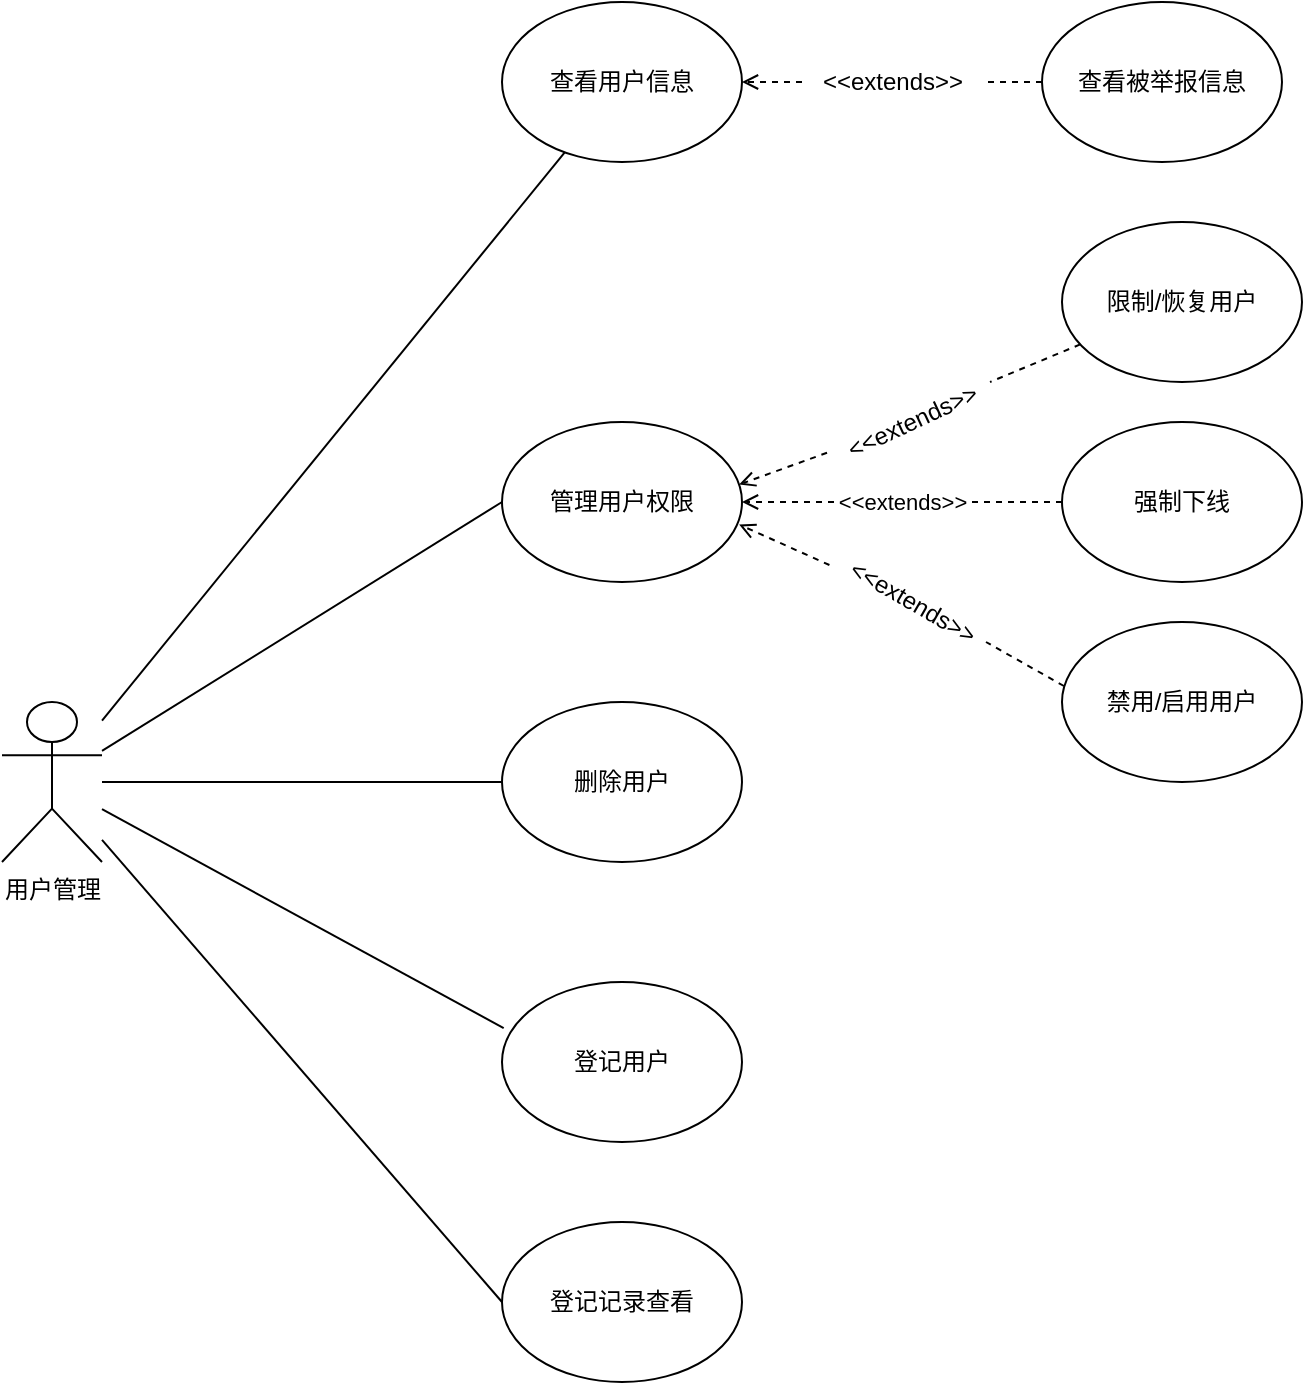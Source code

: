 <mxfile version="13.7.3" type="device"><diagram id="hinbjEr2e3NdaAGUV63y" name="第 1 页"><mxGraphModel dx="1037" dy="609" grid="1" gridSize="10" guides="1" tooltips="1" connect="1" arrows="1" fold="1" page="1" pageScale="1" pageWidth="827" pageHeight="1169" math="0" shadow="0"><root><mxCell id="0"/><mxCell id="1" parent="0"/><mxCell id="nzG32Wpku9eCYv2MsXzg-25" style="edgeStyle=none;rounded=0;orthogonalLoop=1;jettySize=auto;html=1;endArrow=none;endFill=0;entryX=0;entryY=0.5;entryDx=0;entryDy=0;" parent="1" source="nzG32Wpku9eCYv2MsXzg-24" target="nzG32Wpku9eCYv2MsXzg-30" edge="1"><mxGeometry relative="1" as="geometry"><mxPoint x="240" y="380" as="targetPoint"/></mxGeometry></mxCell><mxCell id="nzG32Wpku9eCYv2MsXzg-32" style="edgeStyle=none;rounded=0;orthogonalLoop=1;jettySize=auto;html=1;endArrow=none;endFill=0;" parent="1" source="nzG32Wpku9eCYv2MsXzg-24" target="nzG32Wpku9eCYv2MsXzg-29" edge="1"><mxGeometry relative="1" as="geometry"/></mxCell><mxCell id="nzG32Wpku9eCYv2MsXzg-33" style="edgeStyle=none;rounded=0;orthogonalLoop=1;jettySize=auto;html=1;entryX=0;entryY=0.5;entryDx=0;entryDy=0;endArrow=none;endFill=0;" parent="1" source="nzG32Wpku9eCYv2MsXzg-24" target="nzG32Wpku9eCYv2MsXzg-31" edge="1"><mxGeometry relative="1" as="geometry"/></mxCell><mxCell id="nzG32Wpku9eCYv2MsXzg-42" style="edgeStyle=none;rounded=0;orthogonalLoop=1;jettySize=auto;html=1;startArrow=none;startFill=0;endArrow=none;endFill=0;entryX=0.007;entryY=0.288;entryDx=0;entryDy=0;entryPerimeter=0;" parent="1" source="nzG32Wpku9eCYv2MsXzg-24" target="nzG32Wpku9eCYv2MsXzg-38" edge="1"><mxGeometry relative="1" as="geometry"><mxPoint x="270" y="720.0" as="targetPoint"/></mxGeometry></mxCell><mxCell id="nzG32Wpku9eCYv2MsXzg-24" value="用户管理" style="shape=umlActor;verticalLabelPosition=bottom;verticalAlign=top;html=1;outlineConnect=0;" parent="1" vertex="1"><mxGeometry x="30" y="480" width="50" height="80" as="geometry"/></mxCell><mxCell id="nzG32Wpku9eCYv2MsXzg-29" value="查看用户信息" style="ellipse;whiteSpace=wrap;html=1;" parent="1" vertex="1"><mxGeometry x="280" y="130" width="120" height="80" as="geometry"/></mxCell><mxCell id="nzG32Wpku9eCYv2MsXzg-30" value="管理用户权限" style="ellipse;whiteSpace=wrap;html=1;" parent="1" vertex="1"><mxGeometry x="280" y="340" width="120" height="80" as="geometry"/></mxCell><mxCell id="nzG32Wpku9eCYv2MsXzg-31" value="删除用户" style="ellipse;whiteSpace=wrap;html=1;" parent="1" vertex="1"><mxGeometry x="280" y="480" width="120" height="80" as="geometry"/></mxCell><mxCell id="nzG32Wpku9eCYv2MsXzg-39" style="edgeStyle=none;rounded=0;orthogonalLoop=1;jettySize=auto;html=1;endArrow=open;endFill=0;dashed=1;" parent="1" source="nzG32Wpku9eCYv2MsXzg-43" target="nzG32Wpku9eCYv2MsXzg-29" edge="1"><mxGeometry relative="1" as="geometry"/></mxCell><mxCell id="nzG32Wpku9eCYv2MsXzg-35" value="查看被举报信息" style="ellipse;whiteSpace=wrap;html=1;" parent="1" vertex="1"><mxGeometry x="550" y="130" width="120" height="80" as="geometry"/></mxCell><mxCell id="nzG32Wpku9eCYv2MsXzg-40" style="edgeStyle=none;rounded=0;orthogonalLoop=1;jettySize=auto;html=1;dashed=1;startArrow=none;startFill=0;endArrow=open;endFill=0;entryX=0.988;entryY=0.391;entryDx=0;entryDy=0;entryPerimeter=0;" parent="1" source="nzG32Wpku9eCYv2MsXzg-44" target="nzG32Wpku9eCYv2MsXzg-30" edge="1"><mxGeometry relative="1" as="geometry"><mxPoint x="410" y="360.0" as="targetPoint"/></mxGeometry></mxCell><mxCell id="nzG32Wpku9eCYv2MsXzg-36" value="限制/恢复用户" style="ellipse;whiteSpace=wrap;html=1;" parent="1" vertex="1"><mxGeometry x="560" y="240" width="120" height="80" as="geometry"/></mxCell><mxCell id="nzG32Wpku9eCYv2MsXzg-41" style="edgeStyle=none;rounded=0;orthogonalLoop=1;jettySize=auto;html=1;dashed=1;startArrow=none;startFill=0;endArrow=open;endFill=0;entryX=0.988;entryY=0.641;entryDx=0;entryDy=0;entryPerimeter=0;" parent="1" source="nzG32Wpku9eCYv2MsXzg-45" target="nzG32Wpku9eCYv2MsXzg-30" edge="1"><mxGeometry relative="1" as="geometry"><mxPoint x="410" y="390.0" as="targetPoint"/></mxGeometry></mxCell><mxCell id="nzG32Wpku9eCYv2MsXzg-37" value="禁用/启用用户" style="ellipse;whiteSpace=wrap;html=1;" parent="1" vertex="1"><mxGeometry x="560" y="440" width="120" height="80" as="geometry"/></mxCell><mxCell id="nzG32Wpku9eCYv2MsXzg-38" value="登记用户" style="ellipse;whiteSpace=wrap;html=1;" parent="1" vertex="1"><mxGeometry x="280" y="620" width="120" height="80" as="geometry"/></mxCell><mxCell id="nzG32Wpku9eCYv2MsXzg-43" value="&amp;lt;&amp;lt;extends&amp;gt;&amp;gt;" style="text;html=1;align=center;verticalAlign=middle;resizable=0;points=[];autosize=1;" parent="1" vertex="1"><mxGeometry x="430" y="160" width="90" height="20" as="geometry"/></mxCell><mxCell id="qzIEcASi9LJ8MZVUHDyo-1" style="edgeStyle=none;rounded=0;orthogonalLoop=1;jettySize=auto;html=1;endArrow=none;endFill=0;dashed=1;" parent="1" source="nzG32Wpku9eCYv2MsXzg-35" target="nzG32Wpku9eCYv2MsXzg-43" edge="1"><mxGeometry relative="1" as="geometry"><mxPoint x="530" y="170" as="sourcePoint"/><mxPoint x="400" y="170" as="targetPoint"/></mxGeometry></mxCell><mxCell id="nzG32Wpku9eCYv2MsXzg-44" value="&amp;lt;&amp;lt;extends&amp;gt;&amp;gt;" style="text;html=1;align=center;verticalAlign=middle;resizable=0;points=[];autosize=1;rotation=-25;" parent="1" vertex="1"><mxGeometry x="440" y="330" width="90" height="20" as="geometry"/></mxCell><mxCell id="qzIEcASi9LJ8MZVUHDyo-2" style="edgeStyle=none;rounded=0;orthogonalLoop=1;jettySize=auto;html=1;dashed=1;startArrow=none;startFill=0;endArrow=none;endFill=0;" parent="1" source="nzG32Wpku9eCYv2MsXzg-36" edge="1"><mxGeometry relative="1" as="geometry"><mxPoint x="524" y="320" as="targetPoint"/><mxPoint x="556.436" y="318.024" as="sourcePoint"/></mxGeometry></mxCell><mxCell id="nzG32Wpku9eCYv2MsXzg-45" value="&amp;lt;&amp;lt;extends&amp;gt;&amp;gt;" style="text;html=1;align=center;verticalAlign=middle;resizable=0;points=[];autosize=1;rotation=30;" parent="1" vertex="1"><mxGeometry x="440" y="420" width="90" height="20" as="geometry"/></mxCell><mxCell id="qzIEcASi9LJ8MZVUHDyo-3" style="edgeStyle=none;rounded=0;orthogonalLoop=1;jettySize=auto;html=1;dashed=1;startArrow=none;startFill=0;endArrow=none;endFill=0;exitX=0.008;exitY=0.4;exitDx=0;exitDy=0;exitPerimeter=0;" parent="1" source="nzG32Wpku9eCYv2MsXzg-37" edge="1"><mxGeometry relative="1" as="geometry"><mxPoint x="522" y="450" as="targetPoint"/><mxPoint x="559.134" y="458.786" as="sourcePoint"/></mxGeometry></mxCell><mxCell id="5rO_HZsYhh-RoCZMgqD_-2" value="&amp;lt;&amp;lt;extends&amp;gt;&amp;gt;" style="edgeStyle=orthogonalEdgeStyle;rounded=0;orthogonalLoop=1;jettySize=auto;html=1;entryX=1;entryY=0.5;entryDx=0;entryDy=0;dashed=1;endArrow=open;endFill=0;" parent="1" source="5rO_HZsYhh-RoCZMgqD_-1" target="nzG32Wpku9eCYv2MsXzg-30" edge="1"><mxGeometry relative="1" as="geometry"/></mxCell><mxCell id="5rO_HZsYhh-RoCZMgqD_-1" value="强制下线" style="ellipse;whiteSpace=wrap;html=1;" parent="1" vertex="1"><mxGeometry x="560" y="340" width="120" height="80" as="geometry"/></mxCell><mxCell id="RndlxqB6E2kIf16qiIfI-2" style="rounded=0;orthogonalLoop=1;jettySize=auto;html=1;exitX=0;exitY=0.5;exitDx=0;exitDy=0;endArrow=none;endFill=0;" edge="1" parent="1" source="RndlxqB6E2kIf16qiIfI-1" target="nzG32Wpku9eCYv2MsXzg-24"><mxGeometry relative="1" as="geometry"/></mxCell><mxCell id="RndlxqB6E2kIf16qiIfI-1" value="登记记录查看" style="ellipse;whiteSpace=wrap;html=1;" vertex="1" parent="1"><mxGeometry x="280" y="740" width="120" height="80" as="geometry"/></mxCell></root></mxGraphModel></diagram></mxfile>